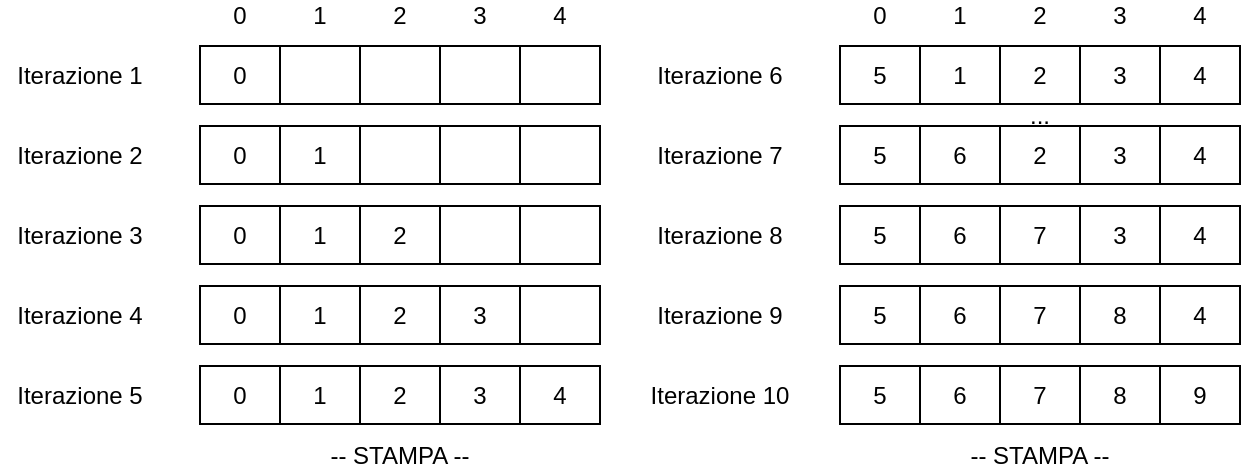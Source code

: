 <mxfile version="12.7.9" type="github">
  <diagram id="nZiL_g4HoVqe4ocX-0hI" name="Page-1">
    <mxGraphModel dx="1186" dy="775" grid="1" gridSize="10" guides="1" tooltips="1" connect="1" arrows="1" fold="1" page="1" pageScale="1" pageWidth="850" pageHeight="1100" math="0" shadow="0">
      <root>
        <mxCell id="0" />
        <mxCell id="1" parent="0" />
        <mxCell id="BmM361tWgZ_u9sHNip33-1" value="0" style="rounded=0;whiteSpace=wrap;html=1;" vertex="1" parent="1">
          <mxGeometry x="240" y="40" width="40" height="29" as="geometry" />
        </mxCell>
        <mxCell id="BmM361tWgZ_u9sHNip33-3" value="" style="rounded=0;whiteSpace=wrap;html=1;" vertex="1" parent="1">
          <mxGeometry x="280" y="40" width="40" height="29" as="geometry" />
        </mxCell>
        <mxCell id="BmM361tWgZ_u9sHNip33-5" value="" style="rounded=0;whiteSpace=wrap;html=1;" vertex="1" parent="1">
          <mxGeometry x="320" y="40" width="40" height="29" as="geometry" />
        </mxCell>
        <mxCell id="BmM361tWgZ_u9sHNip33-6" value="" style="rounded=0;whiteSpace=wrap;html=1;" vertex="1" parent="1">
          <mxGeometry x="360" y="40" width="40" height="29" as="geometry" />
        </mxCell>
        <mxCell id="BmM361tWgZ_u9sHNip33-7" value="" style="rounded=0;whiteSpace=wrap;html=1;" vertex="1" parent="1">
          <mxGeometry x="400" y="40" width="40" height="29" as="geometry" />
        </mxCell>
        <mxCell id="BmM361tWgZ_u9sHNip33-8" value="Iterazione 1" style="text;html=1;strokeColor=none;fillColor=none;align=center;verticalAlign=middle;whiteSpace=wrap;rounded=0;" vertex="1" parent="1">
          <mxGeometry x="140" y="50" width="80" height="9" as="geometry" />
        </mxCell>
        <mxCell id="BmM361tWgZ_u9sHNip33-9" value="0" style="text;html=1;strokeColor=none;fillColor=none;align=center;verticalAlign=middle;whiteSpace=wrap;rounded=0;" vertex="1" parent="1">
          <mxGeometry x="240" y="20" width="40" height="9" as="geometry" />
        </mxCell>
        <mxCell id="BmM361tWgZ_u9sHNip33-10" value="1" style="text;html=1;strokeColor=none;fillColor=none;align=center;verticalAlign=middle;whiteSpace=wrap;rounded=0;" vertex="1" parent="1">
          <mxGeometry x="280" y="20" width="40" height="9" as="geometry" />
        </mxCell>
        <mxCell id="BmM361tWgZ_u9sHNip33-13" value="2" style="text;html=1;strokeColor=none;fillColor=none;align=center;verticalAlign=middle;whiteSpace=wrap;rounded=0;" vertex="1" parent="1">
          <mxGeometry x="320" y="20" width="40" height="9" as="geometry" />
        </mxCell>
        <mxCell id="BmM361tWgZ_u9sHNip33-14" value="3" style="text;html=1;strokeColor=none;fillColor=none;align=center;verticalAlign=middle;whiteSpace=wrap;rounded=0;" vertex="1" parent="1">
          <mxGeometry x="360" y="20" width="40" height="9" as="geometry" />
        </mxCell>
        <mxCell id="BmM361tWgZ_u9sHNip33-15" value="4" style="text;html=1;strokeColor=none;fillColor=none;align=center;verticalAlign=middle;whiteSpace=wrap;rounded=0;" vertex="1" parent="1">
          <mxGeometry x="400" y="20" width="40" height="9" as="geometry" />
        </mxCell>
        <mxCell id="BmM361tWgZ_u9sHNip33-17" value="0" style="rounded=0;whiteSpace=wrap;html=1;" vertex="1" parent="1">
          <mxGeometry x="240" y="80" width="40" height="29" as="geometry" />
        </mxCell>
        <mxCell id="BmM361tWgZ_u9sHNip33-18" value="1" style="rounded=0;whiteSpace=wrap;html=1;" vertex="1" parent="1">
          <mxGeometry x="280" y="80" width="40" height="29" as="geometry" />
        </mxCell>
        <mxCell id="BmM361tWgZ_u9sHNip33-19" value="" style="rounded=0;whiteSpace=wrap;html=1;" vertex="1" parent="1">
          <mxGeometry x="320" y="80" width="40" height="29" as="geometry" />
        </mxCell>
        <mxCell id="BmM361tWgZ_u9sHNip33-20" value="" style="rounded=0;whiteSpace=wrap;html=1;" vertex="1" parent="1">
          <mxGeometry x="360" y="80" width="40" height="29" as="geometry" />
        </mxCell>
        <mxCell id="BmM361tWgZ_u9sHNip33-21" value="" style="rounded=0;whiteSpace=wrap;html=1;" vertex="1" parent="1">
          <mxGeometry x="400" y="80" width="40" height="29" as="geometry" />
        </mxCell>
        <mxCell id="BmM361tWgZ_u9sHNip33-22" value="Iterazione 2" style="text;html=1;strokeColor=none;fillColor=none;align=center;verticalAlign=middle;whiteSpace=wrap;rounded=0;" vertex="1" parent="1">
          <mxGeometry x="140" y="90" width="80" height="9" as="geometry" />
        </mxCell>
        <mxCell id="BmM361tWgZ_u9sHNip33-25" value="0" style="rounded=0;whiteSpace=wrap;html=1;" vertex="1" parent="1">
          <mxGeometry x="240" y="120" width="40" height="29" as="geometry" />
        </mxCell>
        <mxCell id="BmM361tWgZ_u9sHNip33-26" value="1" style="rounded=0;whiteSpace=wrap;html=1;" vertex="1" parent="1">
          <mxGeometry x="280" y="120" width="40" height="29" as="geometry" />
        </mxCell>
        <mxCell id="BmM361tWgZ_u9sHNip33-27" value="2" style="rounded=0;whiteSpace=wrap;html=1;" vertex="1" parent="1">
          <mxGeometry x="320" y="120" width="40" height="29" as="geometry" />
        </mxCell>
        <mxCell id="BmM361tWgZ_u9sHNip33-28" value="" style="rounded=0;whiteSpace=wrap;html=1;" vertex="1" parent="1">
          <mxGeometry x="360" y="120" width="40" height="29" as="geometry" />
        </mxCell>
        <mxCell id="BmM361tWgZ_u9sHNip33-29" value="" style="rounded=0;whiteSpace=wrap;html=1;" vertex="1" parent="1">
          <mxGeometry x="400" y="120" width="40" height="29" as="geometry" />
        </mxCell>
        <mxCell id="BmM361tWgZ_u9sHNip33-30" value="&lt;div&gt;Iterazione 3&lt;br&gt;&lt;/div&gt;" style="text;html=1;strokeColor=none;fillColor=none;align=center;verticalAlign=middle;whiteSpace=wrap;rounded=0;" vertex="1" parent="1">
          <mxGeometry x="140" y="130" width="80" height="9" as="geometry" />
        </mxCell>
        <mxCell id="BmM361tWgZ_u9sHNip33-31" value="0" style="rounded=0;whiteSpace=wrap;html=1;" vertex="1" parent="1">
          <mxGeometry x="240" y="160" width="40" height="29" as="geometry" />
        </mxCell>
        <mxCell id="BmM361tWgZ_u9sHNip33-32" value="1" style="rounded=0;whiteSpace=wrap;html=1;" vertex="1" parent="1">
          <mxGeometry x="280" y="160" width="40" height="29" as="geometry" />
        </mxCell>
        <mxCell id="BmM361tWgZ_u9sHNip33-33" value="2" style="rounded=0;whiteSpace=wrap;html=1;" vertex="1" parent="1">
          <mxGeometry x="320" y="160" width="40" height="29" as="geometry" />
        </mxCell>
        <mxCell id="BmM361tWgZ_u9sHNip33-34" value="3" style="rounded=0;whiteSpace=wrap;html=1;" vertex="1" parent="1">
          <mxGeometry x="360" y="160" width="40" height="29" as="geometry" />
        </mxCell>
        <mxCell id="BmM361tWgZ_u9sHNip33-35" value="" style="rounded=0;whiteSpace=wrap;html=1;" vertex="1" parent="1">
          <mxGeometry x="400" y="160" width="40" height="29" as="geometry" />
        </mxCell>
        <mxCell id="BmM361tWgZ_u9sHNip33-36" value="Iterazione 4" style="text;html=1;strokeColor=none;fillColor=none;align=center;verticalAlign=middle;whiteSpace=wrap;rounded=0;" vertex="1" parent="1">
          <mxGeometry x="140" y="170" width="80" height="9" as="geometry" />
        </mxCell>
        <mxCell id="BmM361tWgZ_u9sHNip33-37" value="0" style="rounded=0;whiteSpace=wrap;html=1;" vertex="1" parent="1">
          <mxGeometry x="240" y="200" width="40" height="29" as="geometry" />
        </mxCell>
        <mxCell id="BmM361tWgZ_u9sHNip33-38" value="1" style="rounded=0;whiteSpace=wrap;html=1;" vertex="1" parent="1">
          <mxGeometry x="280" y="200" width="40" height="29" as="geometry" />
        </mxCell>
        <mxCell id="BmM361tWgZ_u9sHNip33-39" value="2" style="rounded=0;whiteSpace=wrap;html=1;" vertex="1" parent="1">
          <mxGeometry x="320" y="200" width="40" height="29" as="geometry" />
        </mxCell>
        <mxCell id="BmM361tWgZ_u9sHNip33-40" value="3" style="rounded=0;whiteSpace=wrap;html=1;" vertex="1" parent="1">
          <mxGeometry x="360" y="200" width="40" height="29" as="geometry" />
        </mxCell>
        <mxCell id="BmM361tWgZ_u9sHNip33-41" value="4" style="rounded=0;whiteSpace=wrap;html=1;" vertex="1" parent="1">
          <mxGeometry x="400" y="200" width="40" height="29" as="geometry" />
        </mxCell>
        <mxCell id="BmM361tWgZ_u9sHNip33-42" value="Iterazione 5" style="text;html=1;strokeColor=none;fillColor=none;align=center;verticalAlign=middle;whiteSpace=wrap;rounded=0;" vertex="1" parent="1">
          <mxGeometry x="140" y="210" width="80" height="9" as="geometry" />
        </mxCell>
        <mxCell id="BmM361tWgZ_u9sHNip33-43" value="-- STAMPA --" style="text;html=1;strokeColor=none;fillColor=none;align=center;verticalAlign=middle;whiteSpace=wrap;rounded=0;" vertex="1" parent="1">
          <mxGeometry x="300" y="240" width="80" height="9" as="geometry" />
        </mxCell>
        <mxCell id="BmM361tWgZ_u9sHNip33-44" value="5" style="rounded=0;whiteSpace=wrap;html=1;" vertex="1" parent="1">
          <mxGeometry x="560" y="40" width="40" height="29" as="geometry" />
        </mxCell>
        <mxCell id="BmM361tWgZ_u9sHNip33-45" value="1" style="rounded=0;whiteSpace=wrap;html=1;" vertex="1" parent="1">
          <mxGeometry x="600" y="40" width="40" height="29" as="geometry" />
        </mxCell>
        <mxCell id="BmM361tWgZ_u9sHNip33-46" value="2" style="rounded=0;whiteSpace=wrap;html=1;" vertex="1" parent="1">
          <mxGeometry x="640" y="40" width="40" height="29" as="geometry" />
        </mxCell>
        <mxCell id="BmM361tWgZ_u9sHNip33-47" value="3" style="rounded=0;whiteSpace=wrap;html=1;" vertex="1" parent="1">
          <mxGeometry x="680" y="40" width="40" height="29" as="geometry" />
        </mxCell>
        <mxCell id="BmM361tWgZ_u9sHNip33-48" value="4" style="rounded=0;whiteSpace=wrap;html=1;" vertex="1" parent="1">
          <mxGeometry x="720" y="40" width="40" height="29" as="geometry" />
        </mxCell>
        <mxCell id="BmM361tWgZ_u9sHNip33-49" value="Iterazione 6" style="text;html=1;strokeColor=none;fillColor=none;align=center;verticalAlign=middle;whiteSpace=wrap;rounded=0;" vertex="1" parent="1">
          <mxGeometry x="460" y="50" width="80" height="9" as="geometry" />
        </mxCell>
        <mxCell id="BmM361tWgZ_u9sHNip33-50" value="5" style="rounded=0;whiteSpace=wrap;html=1;" vertex="1" parent="1">
          <mxGeometry x="560" y="200" width="40" height="29" as="geometry" />
        </mxCell>
        <mxCell id="BmM361tWgZ_u9sHNip33-51" value="6" style="rounded=0;whiteSpace=wrap;html=1;" vertex="1" parent="1">
          <mxGeometry x="600" y="200" width="40" height="29" as="geometry" />
        </mxCell>
        <mxCell id="BmM361tWgZ_u9sHNip33-52" value="7" style="rounded=0;whiteSpace=wrap;html=1;" vertex="1" parent="1">
          <mxGeometry x="640" y="200" width="40" height="29" as="geometry" />
        </mxCell>
        <mxCell id="BmM361tWgZ_u9sHNip33-53" value="8" style="rounded=0;whiteSpace=wrap;html=1;" vertex="1" parent="1">
          <mxGeometry x="680" y="200" width="40" height="29" as="geometry" />
        </mxCell>
        <mxCell id="BmM361tWgZ_u9sHNip33-54" value="9" style="rounded=0;whiteSpace=wrap;html=1;" vertex="1" parent="1">
          <mxGeometry x="720" y="200" width="40" height="29" as="geometry" />
        </mxCell>
        <mxCell id="BmM361tWgZ_u9sHNip33-55" value="Iterazione 10" style="text;html=1;strokeColor=none;fillColor=none;align=center;verticalAlign=middle;whiteSpace=wrap;rounded=0;" vertex="1" parent="1">
          <mxGeometry x="460" y="210" width="80" height="9" as="geometry" />
        </mxCell>
        <mxCell id="BmM361tWgZ_u9sHNip33-56" value="..." style="text;html=1;strokeColor=none;fillColor=none;align=center;verticalAlign=middle;whiteSpace=wrap;rounded=0;" vertex="1" parent="1">
          <mxGeometry x="620" y="70" width="80" height="9" as="geometry" />
        </mxCell>
        <mxCell id="BmM361tWgZ_u9sHNip33-57" value="-- STAMPA --" style="text;html=1;strokeColor=none;fillColor=none;align=center;verticalAlign=middle;whiteSpace=wrap;rounded=0;" vertex="1" parent="1">
          <mxGeometry x="620" y="240" width="80" height="9" as="geometry" />
        </mxCell>
        <mxCell id="BmM361tWgZ_u9sHNip33-60" value="5" style="rounded=0;whiteSpace=wrap;html=1;" vertex="1" parent="1">
          <mxGeometry x="560" y="160" width="40" height="29" as="geometry" />
        </mxCell>
        <mxCell id="BmM361tWgZ_u9sHNip33-61" value="6" style="rounded=0;whiteSpace=wrap;html=1;" vertex="1" parent="1">
          <mxGeometry x="600" y="160" width="40" height="29" as="geometry" />
        </mxCell>
        <mxCell id="BmM361tWgZ_u9sHNip33-62" value="7" style="rounded=0;whiteSpace=wrap;html=1;" vertex="1" parent="1">
          <mxGeometry x="640" y="160" width="40" height="29" as="geometry" />
        </mxCell>
        <mxCell id="BmM361tWgZ_u9sHNip33-63" value="8" style="rounded=0;whiteSpace=wrap;html=1;" vertex="1" parent="1">
          <mxGeometry x="680" y="160" width="40" height="29" as="geometry" />
        </mxCell>
        <mxCell id="BmM361tWgZ_u9sHNip33-64" value="4" style="rounded=0;whiteSpace=wrap;html=1;" vertex="1" parent="1">
          <mxGeometry x="720" y="160" width="40" height="29" as="geometry" />
        </mxCell>
        <mxCell id="BmM361tWgZ_u9sHNip33-66" value="Iterazione 9" style="text;html=1;strokeColor=none;fillColor=none;align=center;verticalAlign=middle;whiteSpace=wrap;rounded=0;" vertex="1" parent="1">
          <mxGeometry x="460" y="170" width="80" height="9" as="geometry" />
        </mxCell>
        <mxCell id="BmM361tWgZ_u9sHNip33-67" value="5" style="rounded=0;whiteSpace=wrap;html=1;" vertex="1" parent="1">
          <mxGeometry x="560" y="120" width="40" height="29" as="geometry" />
        </mxCell>
        <mxCell id="BmM361tWgZ_u9sHNip33-68" value="6" style="rounded=0;whiteSpace=wrap;html=1;" vertex="1" parent="1">
          <mxGeometry x="600" y="120" width="40" height="29" as="geometry" />
        </mxCell>
        <mxCell id="BmM361tWgZ_u9sHNip33-69" value="7" style="rounded=0;whiteSpace=wrap;html=1;" vertex="1" parent="1">
          <mxGeometry x="640" y="120" width="40" height="29" as="geometry" />
        </mxCell>
        <mxCell id="BmM361tWgZ_u9sHNip33-70" value="3" style="rounded=0;whiteSpace=wrap;html=1;" vertex="1" parent="1">
          <mxGeometry x="680" y="120" width="40" height="29" as="geometry" />
        </mxCell>
        <mxCell id="BmM361tWgZ_u9sHNip33-71" value="4" style="rounded=0;whiteSpace=wrap;html=1;" vertex="1" parent="1">
          <mxGeometry x="720" y="120" width="40" height="29" as="geometry" />
        </mxCell>
        <mxCell id="BmM361tWgZ_u9sHNip33-72" value="Iterazione 8" style="text;html=1;strokeColor=none;fillColor=none;align=center;verticalAlign=middle;whiteSpace=wrap;rounded=0;" vertex="1" parent="1">
          <mxGeometry x="460" y="130" width="80" height="9" as="geometry" />
        </mxCell>
        <mxCell id="BmM361tWgZ_u9sHNip33-73" value="5" style="rounded=0;whiteSpace=wrap;html=1;" vertex="1" parent="1">
          <mxGeometry x="560" y="80" width="40" height="29" as="geometry" />
        </mxCell>
        <mxCell id="BmM361tWgZ_u9sHNip33-74" value="6" style="rounded=0;whiteSpace=wrap;html=1;" vertex="1" parent="1">
          <mxGeometry x="600" y="80" width="40" height="29" as="geometry" />
        </mxCell>
        <mxCell id="BmM361tWgZ_u9sHNip33-75" value="2" style="rounded=0;whiteSpace=wrap;html=1;" vertex="1" parent="1">
          <mxGeometry x="640" y="80" width="40" height="29" as="geometry" />
        </mxCell>
        <mxCell id="BmM361tWgZ_u9sHNip33-76" value="3" style="rounded=0;whiteSpace=wrap;html=1;" vertex="1" parent="1">
          <mxGeometry x="680" y="80" width="40" height="29" as="geometry" />
        </mxCell>
        <mxCell id="BmM361tWgZ_u9sHNip33-77" value="4" style="rounded=0;whiteSpace=wrap;html=1;" vertex="1" parent="1">
          <mxGeometry x="720" y="80" width="40" height="29" as="geometry" />
        </mxCell>
        <mxCell id="BmM361tWgZ_u9sHNip33-78" value="Iterazione 7" style="text;html=1;strokeColor=none;fillColor=none;align=center;verticalAlign=middle;whiteSpace=wrap;rounded=0;" vertex="1" parent="1">
          <mxGeometry x="460" y="90" width="80" height="9" as="geometry" />
        </mxCell>
        <mxCell id="BmM361tWgZ_u9sHNip33-79" value="0" style="text;html=1;strokeColor=none;fillColor=none;align=center;verticalAlign=middle;whiteSpace=wrap;rounded=0;" vertex="1" parent="1">
          <mxGeometry x="560" y="20" width="40" height="9" as="geometry" />
        </mxCell>
        <mxCell id="BmM361tWgZ_u9sHNip33-80" value="1" style="text;html=1;strokeColor=none;fillColor=none;align=center;verticalAlign=middle;whiteSpace=wrap;rounded=0;" vertex="1" parent="1">
          <mxGeometry x="600" y="20" width="40" height="9" as="geometry" />
        </mxCell>
        <mxCell id="BmM361tWgZ_u9sHNip33-81" value="2" style="text;html=1;strokeColor=none;fillColor=none;align=center;verticalAlign=middle;whiteSpace=wrap;rounded=0;" vertex="1" parent="1">
          <mxGeometry x="640" y="20" width="40" height="9" as="geometry" />
        </mxCell>
        <mxCell id="BmM361tWgZ_u9sHNip33-82" value="3" style="text;html=1;strokeColor=none;fillColor=none;align=center;verticalAlign=middle;whiteSpace=wrap;rounded=0;" vertex="1" parent="1">
          <mxGeometry x="680" y="20" width="40" height="9" as="geometry" />
        </mxCell>
        <mxCell id="BmM361tWgZ_u9sHNip33-83" value="4" style="text;html=1;strokeColor=none;fillColor=none;align=center;verticalAlign=middle;whiteSpace=wrap;rounded=0;" vertex="1" parent="1">
          <mxGeometry x="720" y="20" width="40" height="9" as="geometry" />
        </mxCell>
      </root>
    </mxGraphModel>
  </diagram>
</mxfile>
